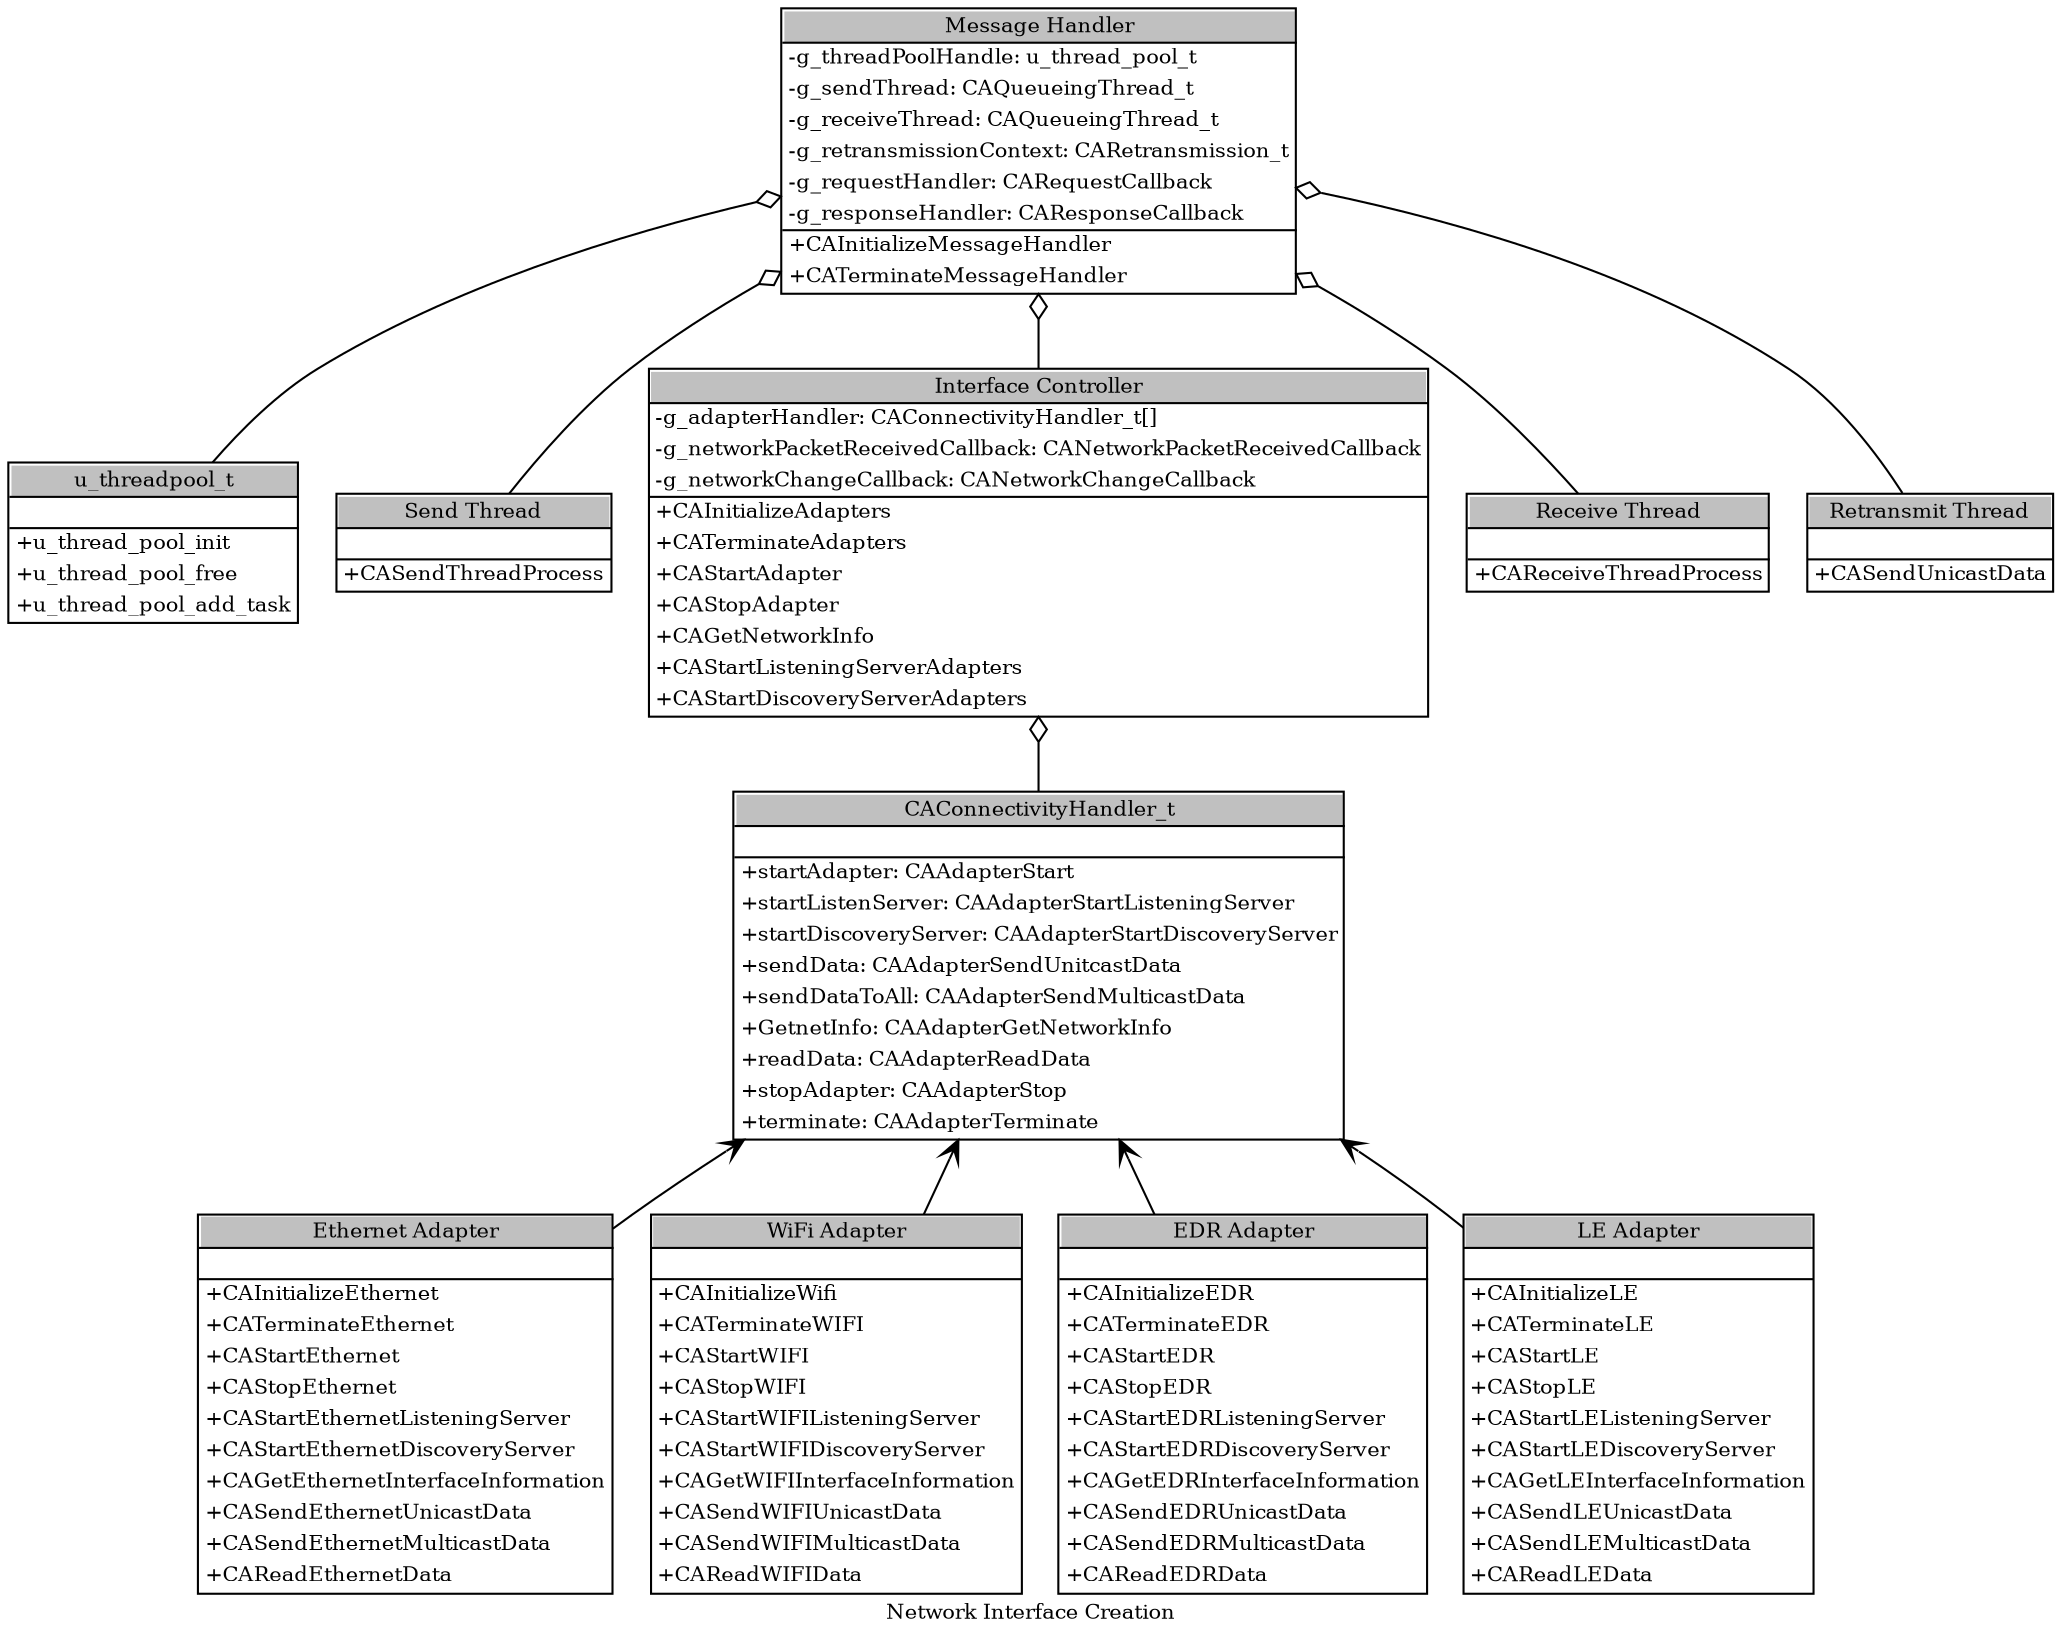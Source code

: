 //******************************************************************
//
// Copyright 2015 Samsung Electronics All Rights Reserved.
//
//-=-=-=-=-=-=-=-=-=-=-=-=-=-=-=-=-=-=-=-=-=-=-=-=-=-=-=-=-=-=-=-=
//
// Licensed under the Apache License, Version 2.0 (the "License");
// you may not use this file except in compliance with the License.
// You may obtain a copy of the License at
//
//      http://www.apache.org/licenses/LICENSE-2.0
//
// Unless required by applicable law or agreed to in writing, software
// distributed under the License is distributed on an "AS IS" BASIS,
// WITHOUT WARRANTIES OR CONDITIONS OF ANY KIND, either express or implied.
// See the License for the specific language governing permissions and
// limitations under the License.
//
//-=-=-=-=-=-=-=-=-=-=-=-=-=-=-=-=-=-=-=-=-=-=-=-=-=-=-=-=-=-=-=-=

digraph G {
    label = "Network Interface Creation";
    fontsize = 10;

    edge [
        fontsize = 10
    ]

    node [
        fontsize = 10,
    ]

 // ----

    msg_handler [
        shape = none
        margin = 0
        label = <<table border="1" cellspacing="0" cellborder="0">
                    <tr><td port="a" tooltip="Message Handler" bgcolor="gray">Message Handler</td></tr>
                    <hr/>
                    <tr><td align="left" href="\ref g_threadPoolHandle" tooltip="-g_threadPoolHandle: u_thread_pool_t">-g_threadPoolHandle: u_thread_pool_t</td></tr>
                    <tr><td align="left" href="\ref g_sendThread" tooltip="-g_sendThread: CAQueueingThread_t">-g_sendThread: CAQueueingThread_t</td></tr>
                    <tr><td align="left" href="\ref g_receiveThread" tooltip="-g_receiveThread: CAQueueingThread_t">-g_receiveThread: CAQueueingThread_t</td></tr>
                    <tr><td align="left" href="\ref g_retransmissionContext" tooltip="-g_retransmissionContext: CARetransmission_t">-g_retransmissionContext: CARetransmission_t</td></tr>
                    <tr><td align="left" href="\ref g_requestHandler" tooltip="-g_requestHandler: CARequestCallback">-g_requestHandler: CARequestCallback</td></tr>
                    <tr><td align="left" href="\ref g_responseHandler" tooltip="-g_responseHandler: CAResponseCallback">-g_responseHandler: CAResponseCallback</td></tr>
                    <hr/>
                    <tr><td align="left" href="\ref CAInitializeMessageHandler()" tooltip="+CAInitializeMessageHandler">+CAInitializeMessageHandler</td></tr>
                    <tr><td align="left" href="\ref CATerminateMessageHandler()" tooltip="+CATerminateMessageHandler">+CATerminateMessageHandler</td></tr>
                </table>>
    ]

    threadpool [
        shape = none
        margin = 0        
        label = <<table border="1" cellspacing="0" cellborder="0">
                    <tr><td href="\ref u_thread_pool_t" tooltip="u_threadpool_t" bgcolor="gray">u_threadpool_t</td></tr>
                    <hr/>
                    <tr><td> </td></tr>
                    <hr/>
                    <tr><td align="left" href="\ref u_thread_pool_init()" tooltip="+u_thread_pool_init">+u_thread_pool_init</td></tr>
                    <tr><td align="left" href="\ref u_thread_pool_free()" tooltip="+u_thread_pool_free">+u_thread_pool_free</td></tr>
                    <tr><td align="left" href="\ref u_thread_pool_add_task()" tooltip="+u_thread_pool_add_task">+u_thread_pool_add_task</td></tr>
                </table>>
    ]


    thread_out [
        shape = none
        margin = 0        
        label = <<table border="1" cellspacing="0" cellborder="0">
                    <tr><td href="\ref CASendThreadProcess()" tooltip="Send Thread" bgcolor="gray">Send Thread</td></tr>
                    <hr/>
                    <tr><td> </td></tr>
                    <hr/>
                    <tr><td align="left" href="\ref CASendThreadProcess()" tooltip="+CASendThreadProcess">+CASendThreadProcess</td></tr>
                </table>>
    ]

    thread_in [
        shape = none
        margin = 0        
        label = <<table border="1" cellspacing="0" cellborder="0">
                    <tr><td href="\ref CAReceiveThreadProcess()" tooltip="Receive Thread" bgcolor="gray">Receive Thread</td></tr>
                    <hr/>
                    <tr><td> </td></tr>
                    <hr/>
                    <tr><td align="left" href="\ref CAReceiveThreadProcess()" tooltip="+CAReceiveThreadProcess">+CAReceiveThreadProcess</td></tr>
                </table>>
    ]

    thread_retrans [
        shape = none
        margin = 0        
        label = <<table border="1" cellspacing="0" cellborder="0">
                    <tr><td href="\ref CASendUnicastData()" tooltip="Retransmit Thread" bgcolor="gray">Retransmit Thread</td></tr>
                    <hr/>
                    <tr><td> </td></tr>
                    <hr/>
                    <tr><td align="left" href="\ref CASendUnicastData()" tooltip="+CASendUnicastData">+CASendUnicastData</td></tr>
                </table>>
    ]

    control [
        tooltip = "Interface Controller",
        label = "{Interface Controller| +CAInitializeAdapters()\l\n \n }",
        URL = "\ref CAInitializeAdapters()"


        shape = none
        margin = 0        
        label = <<table border="1" cellspacing="0" cellborder="0">
                    <tr><td href="\ref CAInitializeAdapters()" tooltip="Interface Controller" bgcolor="gray">Interface Controller</td></tr>
                    <hr/>
                    <tr><td align="left" href="\ref g_adapterHandler" tooltip="-g_adapterHandler: CAConnectivityHandler_t[]">-g_adapterHandler: CAConnectivityHandler_t[]</td></tr>
                    <tr><td align="left" href="\ref g_networkPacketReceivedCallback" tooltip="-g_networkPacketReceivedCallback: CANetworkPacketReceivedCallback">-g_networkPacketReceivedCallback: CANetworkPacketReceivedCallback</td></tr>

                    <tr><td align="left" href="\ref g_networkChangeCallback" tooltip="-g_networkChangeCallback: CANetworkChangeCallback">-g_networkChangeCallback: CANetworkChangeCallback</td></tr>
                    <hr/>
                    <tr><td align="left" href="\ref CAInitializeAdapters()" tooltip="+CAInitializeAdapters">+CAInitializeAdapters</td></tr>
                    <tr><td align="left" href="\ref CATerminateAdapters()" tooltip="+CATerminateAdapters">+CATerminateAdapters</td></tr>
                    <tr><td align="left" href="\ref CAStartAdapter()" tooltip="+CAStartAdapter">+CAStartAdapter</td></tr>
                    <tr><td align="left" href="\ref CAStopAdapter()" tooltip="+CAStopAdapter">+CAStopAdapter</td></tr>
                    <tr><td align="left" href="\ref CAGetNetworkInfo()" tooltip="+CAGetNetworkInfo">+CAGetNetworkInfo</td></tr>
                    <tr><td align="left" href="\ref CAStartListeningServerAdapters()" tooltip="+CAStartListeningServerAdapters">+CAStartListeningServerAdapters</td></tr>
                    <tr><td align="left" href="\ref CAStartDiscoveryServerAdapters()" tooltip="+CAStartDiscoveryServerAdapters">+CAStartDiscoveryServerAdapters</td></tr>
                </table>>
    ]


    conn_handler [
        shape = none
        margin = 0        
        label = <<table border="1" cellspacing="0" cellborder="0">
                    <tr><td href="\ref CAConnectivityHandler_t" tooltip="CAConnectivityHandler_t" bgcolor="gray">CAConnectivityHandler_t</td></tr>
                    <hr/>
                    <tr><td> </td></tr>
                    <hr/>
                    <tr><td align="left" href="\ref CAConnectivityHandler_t::startAdapter" tooltip="+startAdapter: CAAdapterStart">+startAdapter: CAAdapterStart</td></tr>
                    <tr><td align="left" href="\ref CAConnectivityHandler_t::startListenServer" tooltip="+startListenServer: CAAdapterStartListeningServer">+startListenServer: CAAdapterStartListeningServer</td></tr>
                    <tr><td align="left" href="\ref CAConnectivityHandler_t::startDiscoveryServer" tooltip="+startDiscoveryServer: CAAdapterStartDiscoveryServer">+startDiscoveryServer: CAAdapterStartDiscoveryServer</td></tr>
                    <tr><td align="left" href="\ref CAConnectivityHandler_t::sendData" tooltip="+sendData: CAAdapterSendUnitcastData">+sendData: CAAdapterSendUnitcastData</td></tr>
                    <tr><td align="left" href="\ref CAConnectivityHandler_t::sendDataToAll" tooltip="+sendDataToAll: CAAdapterSendMulticastData">+sendDataToAll: CAAdapterSendMulticastData</td></tr>
                    <tr><td align="left" href="\ref CAConnectivityHandler_t::GetnetInfo" tooltip="+GetnetInfo: CAAdapterGetNetworkInfo">+GetnetInfo: CAAdapterGetNetworkInfo</td></tr>
                    <tr><td align="left" href="\ref CAConnectivityHandler_t::readData" tooltip="+readData: CAAdapterReadData">+readData: CAAdapterReadData</td></tr>
                    <tr><td align="left" href="\ref CAConnectivityHandler_t::stopAdapter" tooltip="+stopAdapter: CAAdapterStop">+stopAdapter: CAAdapterStop</td></tr>
                    <tr><td align="left" href="\ref CAConnectivityHandler_t::terminate" tooltip="+terminate: CAAdapterTerminate">+terminate: CAAdapterTerminate</td></tr>
                </table>>


    ]

    adapt01 [
        shape = none
        margin = 0
        label = <<table border="1" cellspacing="0" cellborder="0">
                    <tr><td href="\ref CAInitializeEthernet" tooltip="Ethernet Adapter" bgcolor="gray">Ethernet Adapter</td></tr>
                    <hr/>
                    <tr><td> </td></tr>
                    <hr/>
                    <tr><td align="left" href="\ref CAInitializeEthernet" tooltip="+CAInitializeEthernet">+CAInitializeEthernet</td></tr>
                    <tr><td align="left" href="\ref CATerminateEthernet()" tooltip="+CATerminateEthernet">+CATerminateEthernet</td></tr>
                    <tr><td align="left" href="\ref CAStartEthernet()" tooltip="+CAStartEthernet">+CAStartEthernet</td></tr>
                    <tr><td align="left" href="\ref CAStopEthernet()" tooltip="+CAStopEthernet">+CAStopEthernet</td></tr>
                    <tr><td align="left" href="\ref CAStartEthernetListeningServer()" tooltip="+CAStartEthernetListeningServer">+CAStartEthernetListeningServer</td></tr>
                    <tr><td align="left" href="\ref CAStartEthernetDiscoveryServer()" tooltip="+CAStartEthernetDiscoveryServer">+CAStartEthernetDiscoveryServer</td></tr>
                    <tr><td align="left" href="\ref CAGetEthernetInterfaceInformation" tooltip="+CAGetEthernetInterfaceInformation">+CAGetEthernetInterfaceInformation</td></tr>
                    <tr><td align="left" href="\ref CASendEthernetUnicastData()" tooltip="+CASendEthernetUnicastData">+CASendEthernetUnicastData</td></tr>
                    <tr><td align="left" href="\ref CASendEthernetMulticastData()" tooltip="+CASendEthernetMulticastData">+CASendEthernetMulticastData</td></tr>
                    <tr><td align="left" href="\ref CAReadEthernetData()" tooltip="+CAReadEthernetData">+CAReadEthernetData</td></tr>
                </table>>
    ]

    adapt02 [
        tooltip = "WiFi Adapter",
        label = "{WiFi Adapter| +CAInitializeWifi()\l\n \n }",
        URL = "\ref CAInitializeWifi()"

        shape = none
        margin = 0
        label = <<table border="1" cellspacing="0" cellborder="0">
                    <tr><td href="\ref CAInitializeWifi" tooltip="WiFi Adapter" bgcolor="gray">WiFi Adapter</td></tr>
                    <hr/>
                    <tr><td> </td></tr>
                    <hr/>
                    <tr><td align="left" href="\ref CAInitializeWifi()" tooltip="+CAInitializeWifi">+CAInitializeWifi</td></tr>
                    <tr><td align="left" href="\ref CATerminateWIFI()" tooltip="+CATerminateWIFI">+CATerminateWIFI</td></tr>
                    <tr><td align="left" href="\ref CAStartWIFI()" tooltip="+CAStartWIFI">+CAStartWIFI</td></tr>
                    <tr><td align="left" href="\ref CAStopWIFI()" tooltip="+CAStopWIFI">+CAStopWIFI</td></tr>
                    <tr><td align="left" href="\ref CAStartWIFIListeningServer()" tooltip="+CAStartWIFIListeningServer">+CAStartWIFIListeningServer</td></tr>
                    <tr><td align="left" href="\ref CAStartWIFIDiscoveryServer()" tooltip="+CAStartWIFIDiscoveryServer">+CAStartWIFIDiscoveryServer</td></tr>
                    <tr><td align="left" href="\ref CAGetWIFIInterfaceInformation()" tooltip="+CAGetWIFIInterfaceInformation">+CAGetWIFIInterfaceInformation</td></tr>
                    <tr><td align="left" href="\ref CASendWIFIUnicastData()" tooltip="+CASendWIFIUnicastData">+CASendWIFIUnicastData</td></tr>
                    <tr><td align="left" href="\ref CASendWIFIMulticastData()" tooltip="+CASendWIFIMulticastData">+CASendWIFIMulticastData</td></tr>
                    <tr><td align="left" href="\ref CAReadWIFIData()" tooltip="+CAReadWIFIData">+CAReadWIFIData</td></tr>
                </table>>
    ]

    adapt03 [
        tooltip = "EDR Adapter",
        label = "{EDR Adapter| +CAInitializeEDR()\l\n \n }",
        URL = "\ref CAInitializeEDR()"

        shape = none
        margin = 0
        label = <<table border="1" cellspacing="0" cellborder="0">
                    <tr><td href="\ref CAInitializeEDR" tooltip="EDR Adapter" bgcolor="gray">EDR Adapter</td></tr>
                    <hr/>
                    <tr><td> </td></tr>
                    <hr/>
                    <tr><td align="left" href="\ref CAInitializeEDR" tooltip="+CAInitializeEDR">+CAInitializeEDR</td></tr>
                    <tr><td align="left" href="\ref CATerminateEDR()" tooltip="+CATerminateEDR">+CATerminateEDR</td></tr>
                    <tr><td align="left" href="\ref CAStartEDR()" tooltip="+CAStartEDR">+CAStartEDR</td></tr>
                    <tr><td align="left" href="\ref CAStopEDR()" tooltip="+CAStopEDR">+CAStopEDR</td></tr>
                    <tr><td align="left" href="\ref CAStartEDRListeningServer()" tooltip="+CAStartEDRListeningServer">+CAStartEDRListeningServer</td></tr>
                    <tr><td align="left" href="\ref CAStartEDRDiscoveryServer()" tooltip="+CAStartEDRDiscoveryServer">+CAStartEDRDiscoveryServer</td></tr>
                    <tr><td align="left" href="\ref CAGetEDRInterfaceInformation" tooltip="+CAGetEDRInterfaceInformation">+CAGetEDRInterfaceInformation</td></tr>
                    <tr><td align="left" href="\ref CASendEDRUnicastData()" tooltip="+CASendEDRUnicastData">+CASendEDRUnicastData</td></tr>
                    <tr><td align="left" href="\ref CASendEDRMulticastData()" tooltip="+CASendEDRMulticastData">+CASendEDRMulticastData</td></tr>
                    <tr><td align="left" href="\ref CAReadEDRData()" tooltip="+CAReadEDRData">+CAReadEDRData</td></tr>
                </table>>
    ]

    adapt04 [
        tooltip = "LE Adapter",
        label = "{LE Adapter| +CAInitializeLE()\l\n \n }",
        URL = "\ref CAInitializeLE()"

        shape = none
        margin = 0
        label = <<table border="1" cellspacing="0" cellborder="0">
                    <tr><td href="\ref CAInitializeLE" tooltip="LE Adapter" bgcolor="gray">LE Adapter</td></tr>
                    <hr/>
                    <tr><td> </td></tr>
                    <hr/>
                    <tr><td align="left" href="\ref CAInitializeLE()" tooltip="+CAInitializeLE">+CAInitializeLE</td></tr>
                    <tr><td align="left" href="\ref CATerminateLE()" tooltip="+CATerminateLE">+CATerminateLE</td></tr>
                    <tr><td align="left" href="\ref CAStartLE()" tooltip="+CAStartLE">+CAStartLE</td></tr>
                    <tr><td align="left" href="\ref CAStopLE" tooltip="+CAStopLE">+CAStopLE</td></tr>
                    <tr><td align="left" href="\ref CAStartLEListeningServer()" tooltip="+CAStartLEListeningServer">+CAStartLEListeningServer</td></tr>
                    <tr><td align="left" href="\ref CAStartLEDiscoveryServer()" tooltip="+CAStartLEDiscoveryServer">+CAStartLEDiscoveryServer</td></tr>
                    <tr><td align="left" href="\ref CAGetLEInterfaceInformation()" tooltip="+CAGetLEInterfaceInformation">+CAGetLEInterfaceInformation</td></tr>
                    <tr><td align="left" href="\ref CASendLEUnicastData()" tooltip="+CASendLEUnicastData">+CASendLEUnicastData</td></tr>
                    <tr><td align="left" href="\ref CASendLEMulticastData()" tooltip="+CASendLEMulticastData">+CASendLEMulticastData</td></tr>
                    <tr><td align="left" href="\ref CAReadLEData()" tooltip="+CAReadLEData">+CAReadLEData</td></tr>
                </table>>
    ]


    // UML Inheritance relationships
    edge [
        arrowtail = open,
        dir = back
    ]

    {
        conn_handler -> adapt01
        conn_handler -> adapt02
        conn_handler -> adapt03
        conn_handler -> adapt04
    }

    // UML Aggregation relationships
    edge [
        arrowtail = odiamond,
        dir = back
    ]

    msg_handler -> control
    msg_handler -> threadpool
    msg_handler -> thread_out
    msg_handler -> thread_in
    msg_handler -> thread_retrans
    control -> conn_handler


    // Additional 'layout' tweaks
    {rank = same control threadpool thread_out thread_in thread_retrans}
    edge [
        style = invis
    ]
    threadpool -> thread_out -> control -> thread_in -> thread_retrans
}
